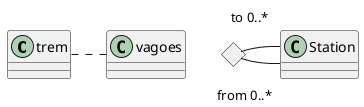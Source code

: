 @startuml
class trem {
    
}

class vagoes {
    
}

<> diamond

trem . vagoes
diamond - "from 0..*" Station
diamond - "to 0..* " Station

@enduml